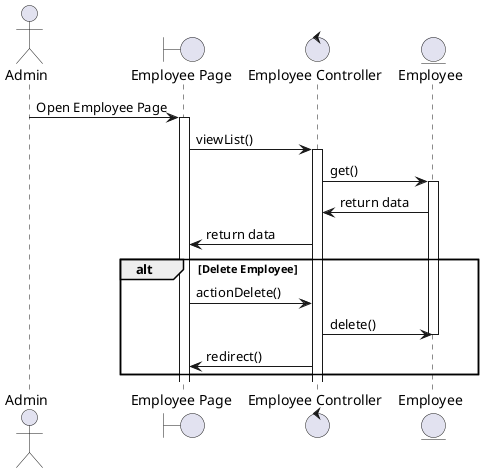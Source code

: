 @startuml

actor Admin
boundary "Employee Page" as EmployeePage  
control "Employee Controller" as EmployeeController
entity "Employee" as Employee


Admin -> EmployeePage : Open Employee Page
activate EmployeePage
EmployeePage -> EmployeeController : viewList()
activate EmployeeController
EmployeeController -> Employee : get()
activate Employee
Employee -> EmployeeController : return data
EmployeeController -> EmployeePage : return data

alt Delete Employee
    EmployeePage -> EmployeeController : actionDelete()
    EmployeeController -> Employee : delete()
    deactivate Employee
    EmployeeController -> EmployeePage : redirect()
end


@enduml